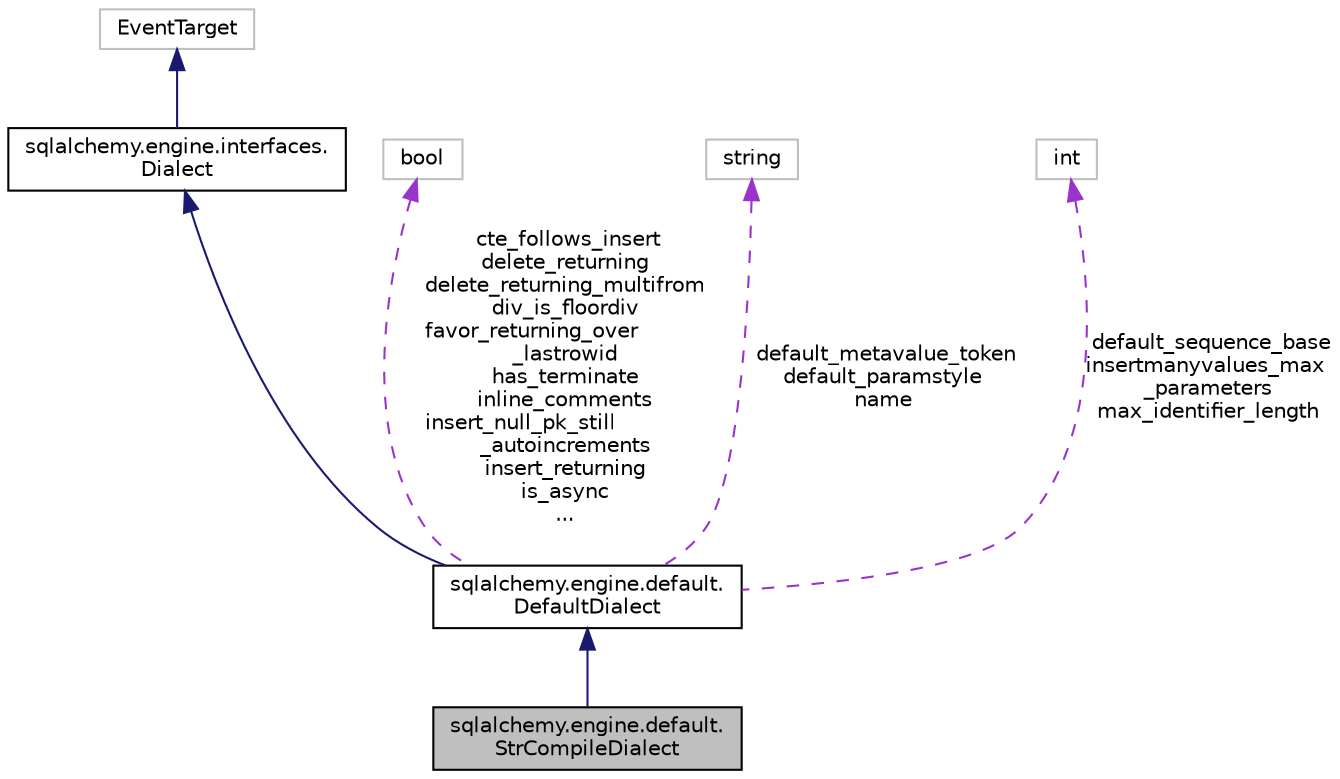 digraph "sqlalchemy.engine.default.StrCompileDialect"
{
 // LATEX_PDF_SIZE
  edge [fontname="Helvetica",fontsize="10",labelfontname="Helvetica",labelfontsize="10"];
  node [fontname="Helvetica",fontsize="10",shape=record];
  Node1 [label="sqlalchemy.engine.default.\lStrCompileDialect",height=0.2,width=0.4,color="black", fillcolor="grey75", style="filled", fontcolor="black",tooltip=" "];
  Node2 -> Node1 [dir="back",color="midnightblue",fontsize="10",style="solid",fontname="Helvetica"];
  Node2 [label="sqlalchemy.engine.default.\lDefaultDialect",height=0.2,width=0.4,color="black", fillcolor="white", style="filled",URL="$classsqlalchemy_1_1engine_1_1default_1_1DefaultDialect.html",tooltip=" "];
  Node3 -> Node2 [dir="back",color="midnightblue",fontsize="10",style="solid",fontname="Helvetica"];
  Node3 [label="sqlalchemy.engine.interfaces.\lDialect",height=0.2,width=0.4,color="black", fillcolor="white", style="filled",URL="$classsqlalchemy_1_1engine_1_1interfaces_1_1Dialect.html",tooltip=" "];
  Node4 -> Node3 [dir="back",color="midnightblue",fontsize="10",style="solid",fontname="Helvetica"];
  Node4 [label="EventTarget",height=0.2,width=0.4,color="grey75", fillcolor="white", style="filled",tooltip=" "];
  Node5 -> Node2 [dir="back",color="darkorchid3",fontsize="10",style="dashed",label=" cte_follows_insert\ndelete_returning\ndelete_returning_multifrom\ndiv_is_floordiv\nfavor_returning_over\l_lastrowid\nhas_terminate\ninline_comments\ninsert_null_pk_still\l_autoincrements\ninsert_returning\nis_async\n..." ,fontname="Helvetica"];
  Node5 [label="bool",height=0.2,width=0.4,color="grey75", fillcolor="white", style="filled",tooltip=" "];
  Node6 -> Node2 [dir="back",color="darkorchid3",fontsize="10",style="dashed",label=" default_metavalue_token\ndefault_paramstyle\nname" ,fontname="Helvetica"];
  Node6 [label="string",height=0.2,width=0.4,color="grey75", fillcolor="white", style="filled",tooltip=" "];
  Node7 -> Node2 [dir="back",color="darkorchid3",fontsize="10",style="dashed",label=" default_sequence_base\ninsertmanyvalues_max\l_parameters\nmax_identifier_length" ,fontname="Helvetica"];
  Node7 [label="int",height=0.2,width=0.4,color="grey75", fillcolor="white", style="filled",tooltip=" "];
}
